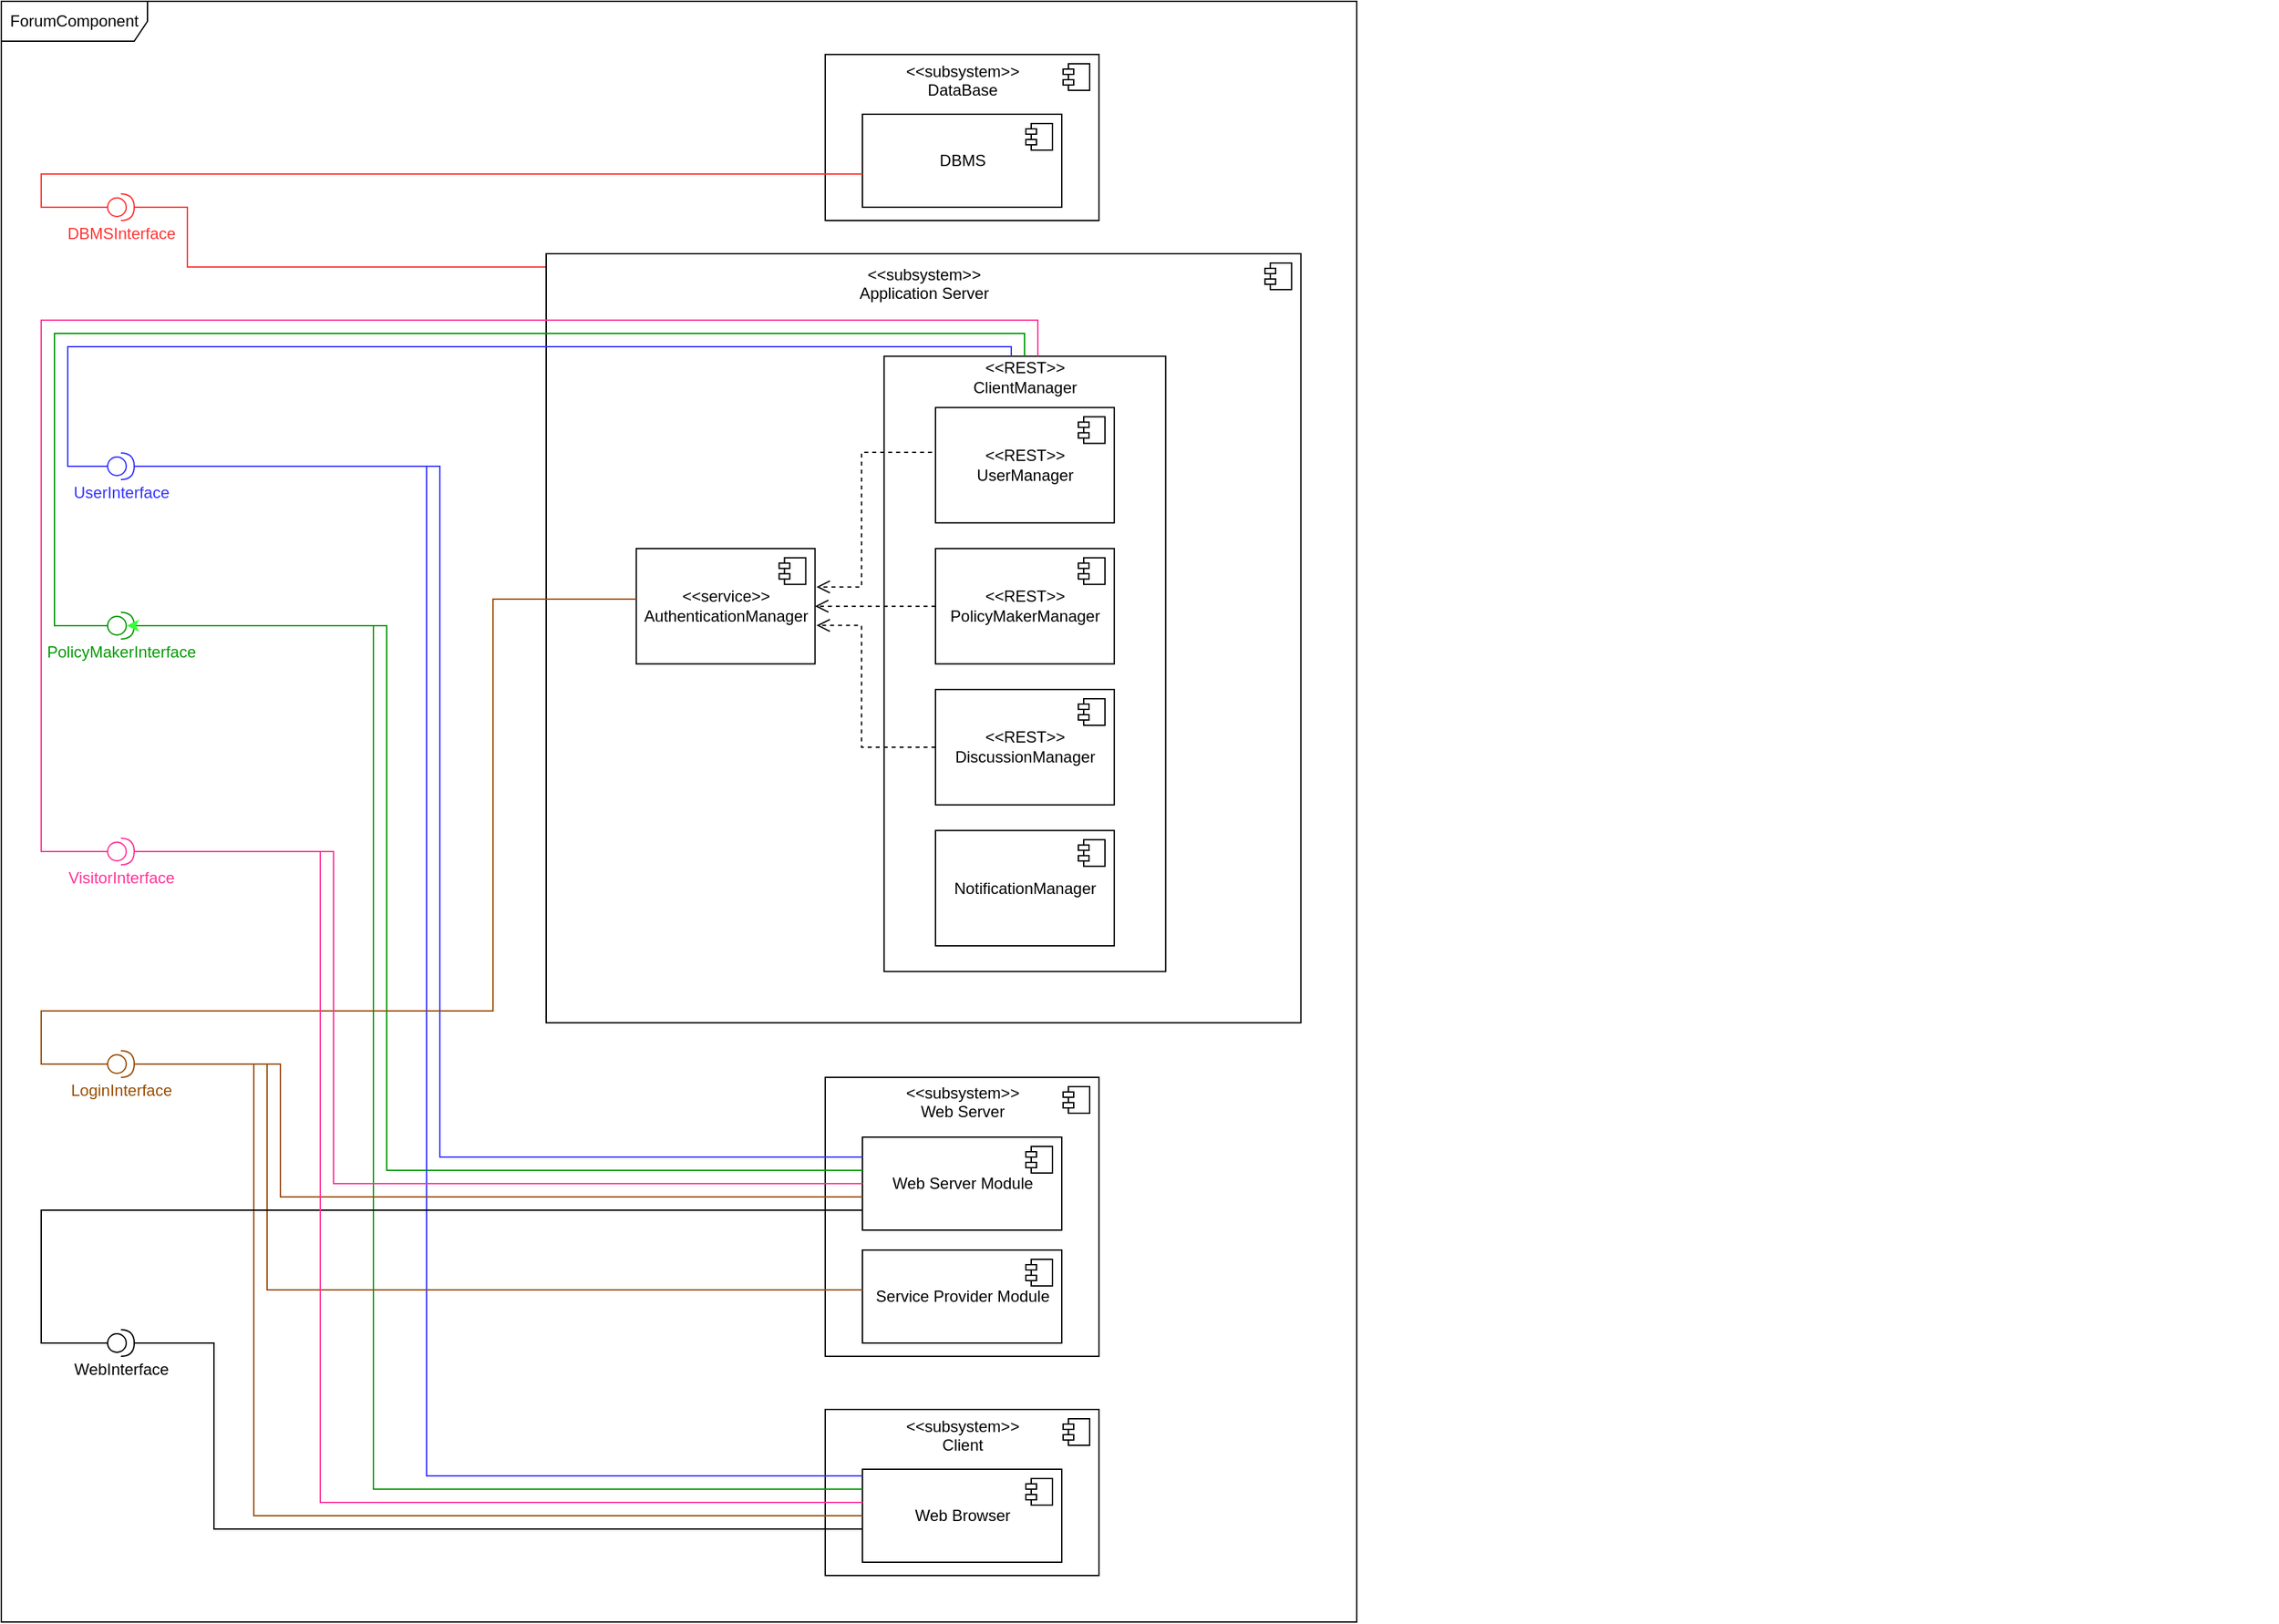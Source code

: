 <mxfile version="16.1.2" type="device" pages="2"><diagram id="n7J1HqllyMNtbrH2WwEy" name="ForumComponent"><mxGraphModel dx="1525" dy="865" grid="1" gridSize="10" guides="1" tooltips="1" connect="1" arrows="1" fold="1" page="1" pageScale="1" pageWidth="827" pageHeight="1169" math="0" shadow="0"><root><mxCell id="0"/><mxCell id="1" parent="0"/><mxCell id="y-_z0I4hw3SL3GFZ46ai-1" value="ForumComponent" style="shape=umlFrame;whiteSpace=wrap;html=1;width=110;height=30;" parent="1" vertex="1"><mxGeometry x="30" y="40" width="1020" height="1220" as="geometry"/></mxCell><mxCell id="TVRwEMfqCe3QFdq65Hbt-4" value="&lt;font color=&quot;#ff3333&quot;&gt;DBMSInterface&lt;/font&gt;" style="shape=providedRequiredInterface;html=1;verticalLabelPosition=bottom;sketch=0;strokeColor=#FF3333;" parent="1" vertex="1"><mxGeometry x="110" y="185" width="20" height="20" as="geometry"/></mxCell><mxCell id="TVRwEMfqCe3QFdq65Hbt-9" value="" style="group" parent="1" vertex="1" connectable="0"><mxGeometry x="650" y="80" width="206" height="125" as="geometry"/></mxCell><mxCell id="TVRwEMfqCe3QFdq65Hbt-5" value="&amp;lt;&amp;lt;subsystem&amp;gt;&amp;gt;&lt;br&gt;DataBase&lt;br&gt;&lt;br&gt;&lt;br&gt;&lt;br&gt;&lt;br&gt;&lt;br&gt;&lt;br&gt;" style="html=1;dropTarget=0;" parent="TVRwEMfqCe3QFdq65Hbt-9" vertex="1"><mxGeometry width="206" height="125" as="geometry"/></mxCell><mxCell id="TVRwEMfqCe3QFdq65Hbt-6" value="" style="shape=module;jettyWidth=8;jettyHeight=4;" parent="TVRwEMfqCe3QFdq65Hbt-5" vertex="1"><mxGeometry x="1" width="20" height="20" relative="1" as="geometry"><mxPoint x="-27" y="7" as="offset"/></mxGeometry></mxCell><mxCell id="TVRwEMfqCe3QFdq65Hbt-7" value="DBMS" style="html=1;dropTarget=0;" parent="TVRwEMfqCe3QFdq65Hbt-9" vertex="1"><mxGeometry x="28" y="45" width="150" height="70" as="geometry"/></mxCell><mxCell id="TVRwEMfqCe3QFdq65Hbt-8" value="" style="shape=module;jettyWidth=8;jettyHeight=4;" parent="TVRwEMfqCe3QFdq65Hbt-7" vertex="1"><mxGeometry x="1" width="20" height="20" relative="1" as="geometry"><mxPoint x="-27" y="7" as="offset"/></mxGeometry></mxCell><mxCell id="TVRwEMfqCe3QFdq65Hbt-10" value="&lt;font color=&quot;#3333ff&quot;&gt;UserInterface&lt;/font&gt;" style="shape=providedRequiredInterface;html=1;verticalLabelPosition=bottom;sketch=0;strokeColor=#3333FF;" parent="1" vertex="1"><mxGeometry x="110" y="380" width="20" height="20" as="geometry"/></mxCell><mxCell id="TVRwEMfqCe3QFdq65Hbt-11" value="&lt;font color=&quot;#009900&quot;&gt;PolicyMakerInterface&lt;/font&gt;" style="shape=providedRequiredInterface;html=1;verticalLabelPosition=bottom;sketch=0;strokeColor=#009900;" parent="1" vertex="1"><mxGeometry x="110" y="500" width="20" height="20" as="geometry"/></mxCell><mxCell id="TVRwEMfqCe3QFdq65Hbt-27" value="" style="group" parent="1" vertex="1" connectable="0"><mxGeometry x="650" y="1100" width="206" height="125" as="geometry"/></mxCell><mxCell id="TVRwEMfqCe3QFdq65Hbt-28" value="&amp;lt;&amp;lt;subsystem&amp;gt;&amp;gt;&lt;br&gt;Client&lt;br&gt;&lt;br&gt;&lt;br&gt;&lt;br&gt;&lt;br&gt;&lt;br&gt;&lt;br&gt;" style="html=1;dropTarget=0;" parent="TVRwEMfqCe3QFdq65Hbt-27" vertex="1"><mxGeometry width="206" height="125" as="geometry"/></mxCell><mxCell id="TVRwEMfqCe3QFdq65Hbt-29" value="" style="shape=module;jettyWidth=8;jettyHeight=4;" parent="TVRwEMfqCe3QFdq65Hbt-28" vertex="1"><mxGeometry x="1" width="20" height="20" relative="1" as="geometry"><mxPoint x="-27" y="7" as="offset"/></mxGeometry></mxCell><mxCell id="TVRwEMfqCe3QFdq65Hbt-30" value="Web Browser" style="html=1;dropTarget=0;" parent="TVRwEMfqCe3QFdq65Hbt-27" vertex="1"><mxGeometry x="28" y="45" width="150" height="70" as="geometry"/></mxCell><mxCell id="TVRwEMfqCe3QFdq65Hbt-31" value="" style="shape=module;jettyWidth=8;jettyHeight=4;" parent="TVRwEMfqCe3QFdq65Hbt-30" vertex="1"><mxGeometry x="1" width="20" height="20" relative="1" as="geometry"><mxPoint x="-27" y="7" as="offset"/></mxGeometry></mxCell><mxCell id="oSriMlxL2NVGAPyqtlw1-2" value="" style="group" parent="1" vertex="1" connectable="0"><mxGeometry x="650" y="850" width="206" height="210" as="geometry"/></mxCell><mxCell id="TVRwEMfqCe3QFdq65Hbt-21" value="&amp;lt;&amp;lt;subsystem&amp;gt;&amp;gt;&lt;br&gt;Web Server&lt;br&gt;&lt;br&gt;&lt;br&gt;&lt;br&gt;&lt;br&gt;&lt;br&gt;&lt;br&gt;&lt;br&gt;&lt;br&gt;&lt;br&gt;&lt;br&gt;&lt;br&gt;&lt;br&gt;" style="html=1;dropTarget=0;" parent="oSriMlxL2NVGAPyqtlw1-2" vertex="1"><mxGeometry width="206" height="210" as="geometry"/></mxCell><mxCell id="TVRwEMfqCe3QFdq65Hbt-22" value="" style="shape=module;jettyWidth=8;jettyHeight=4;" parent="TVRwEMfqCe3QFdq65Hbt-21" vertex="1"><mxGeometry x="1" width="20" height="20" relative="1" as="geometry"><mxPoint x="-27" y="7" as="offset"/></mxGeometry></mxCell><mxCell id="TVRwEMfqCe3QFdq65Hbt-23" value="Web Server Module" style="html=1;dropTarget=0;" parent="oSriMlxL2NVGAPyqtlw1-2" vertex="1"><mxGeometry x="28" y="45" width="150" height="70" as="geometry"/></mxCell><mxCell id="TVRwEMfqCe3QFdq65Hbt-24" value="" style="shape=module;jettyWidth=8;jettyHeight=4;" parent="TVRwEMfqCe3QFdq65Hbt-23" vertex="1"><mxGeometry x="1" width="20" height="20" relative="1" as="geometry"><mxPoint x="-27" y="7" as="offset"/></mxGeometry></mxCell><mxCell id="XHfIL3QEmj7B6I7YOVeC-13" value="Service Provider Module" style="html=1;dropTarget=0;" parent="oSriMlxL2NVGAPyqtlw1-2" vertex="1"><mxGeometry x="28" y="130" width="150" height="70" as="geometry"/></mxCell><mxCell id="XHfIL3QEmj7B6I7YOVeC-14" value="" style="shape=module;jettyWidth=8;jettyHeight=4;" parent="XHfIL3QEmj7B6I7YOVeC-13" vertex="1"><mxGeometry x="1" width="20" height="20" relative="1" as="geometry"><mxPoint x="-27" y="7" as="offset"/></mxGeometry></mxCell><mxCell id="oSriMlxL2NVGAPyqtlw1-15" value="" style="endArrow=none;html=1;edgeStyle=orthogonalEdgeStyle;rounded=0;exitX=0;exitY=0.5;exitDx=0;exitDy=0;exitPerimeter=0;strokeColor=#FF3333;" parent="1" source="TVRwEMfqCe3QFdq65Hbt-4" target="TVRwEMfqCe3QFdq65Hbt-7" edge="1"><mxGeometry relative="1" as="geometry"><mxPoint x="120" y="160" as="sourcePoint"/><mxPoint x="320" y="159.5" as="targetPoint"/><Array as="points"><mxPoint x="60" y="195"/><mxPoint x="60" y="170"/></Array></mxGeometry></mxCell><mxCell id="oSriMlxL2NVGAPyqtlw1-19" value="" style="endArrow=none;html=1;edgeStyle=orthogonalEdgeStyle;rounded=0;exitX=1;exitY=0.5;exitDx=0;exitDy=0;exitPerimeter=0;strokeColor=#FF3333;" parent="1" source="TVRwEMfqCe3QFdq65Hbt-4" target="TVRwEMfqCe3QFdq65Hbt-16" edge="1"><mxGeometry relative="1" as="geometry"><mxPoint x="120" y="200" as="sourcePoint"/><mxPoint x="798" y="180" as="targetPoint"/><Array as="points"><mxPoint x="170" y="195"/><mxPoint x="170" y="240"/></Array></mxGeometry></mxCell><mxCell id="oSriMlxL2NVGAPyqtlw1-12" value="" style="group" parent="1" vertex="1" connectable="0"><mxGeometry x="480" y="230" width="1262.69" height="590" as="geometry"/></mxCell><mxCell id="XHfIL3QEmj7B6I7YOVeC-20" value="" style="group" parent="oSriMlxL2NVGAPyqtlw1-12" vertex="1" connectable="0"><mxGeometry x="-40" width="1112.69" height="590" as="geometry"/></mxCell><mxCell id="TVRwEMfqCe3QFdq65Hbt-16" value="&amp;lt;&amp;lt;subsystem&amp;gt;&amp;gt;&lt;br&gt;Application Server&lt;br&gt;&lt;br&gt;&lt;br&gt;&lt;br&gt;&lt;br&gt;&lt;br&gt;&lt;br&gt;&lt;br&gt;&lt;br&gt;&lt;br&gt;&lt;br&gt;&lt;br&gt;&lt;br&gt;&lt;br&gt;&lt;br&gt;&lt;br&gt;&lt;br&gt;&lt;br&gt;&lt;br&gt;&lt;br&gt;&lt;br&gt;&lt;br&gt;&lt;br&gt;&lt;br&gt;&lt;br&gt;&lt;br&gt;&lt;br&gt;&lt;br&gt;&lt;br&gt;&lt;br&gt;&lt;br&gt;&lt;br&gt;&lt;br&gt;&lt;br&gt;&lt;br&gt;&lt;br&gt;&lt;br&gt;&lt;br&gt;" style="html=1;dropTarget=0;" parent="XHfIL3QEmj7B6I7YOVeC-20" vertex="1"><mxGeometry width="567.922" height="578.904" as="geometry"/></mxCell><mxCell id="TVRwEMfqCe3QFdq65Hbt-17" value="" style="shape=module;jettyWidth=8;jettyHeight=4;" parent="TVRwEMfqCe3QFdq65Hbt-16" vertex="1"><mxGeometry x="1" width="20" height="20" relative="1" as="geometry"><mxPoint x="-27" y="7" as="offset"/></mxGeometry></mxCell><mxCell id="XHfIL3QEmj7B6I7YOVeC-1" value="&amp;lt;&amp;lt;REST&amp;gt;&amp;gt;&lt;br&gt;ClientManager&lt;br&gt;&lt;br&gt;&lt;br&gt;&lt;br&gt;&lt;br&gt;&lt;br&gt;&lt;br&gt;&lt;br&gt;&lt;br&gt;&lt;br&gt;&lt;br&gt;&lt;br&gt;&lt;br&gt;&lt;br&gt;&lt;br&gt;&lt;br&gt;&lt;br&gt;&lt;br&gt;&lt;br&gt;&lt;br&gt;&lt;br&gt;&lt;br&gt;&lt;br&gt;&lt;br&gt;&lt;br&gt;&lt;br&gt;&lt;br&gt;&lt;br&gt;&lt;br&gt;&lt;br&gt;&lt;br&gt;" style="html=1;dropTarget=0;container=0;" parent="XHfIL3QEmj7B6I7YOVeC-20" vertex="1"><mxGeometry x="254.293" y="77.187" width="211.911" height="463.123" as="geometry"/></mxCell><mxCell id="oSriMlxL2NVGAPyqtlw1-8" value="" style="html=1;verticalAlign=bottom;endArrow=open;dashed=1;endSize=8;rounded=0;exitX=0;exitY=0.5;exitDx=0;exitDy=0;" parent="XHfIL3QEmj7B6I7YOVeC-20" source="XHfIL3QEmj7B6I7YOVeC-5" target="oSriMlxL2NVGAPyqtlw1-82" edge="1"><mxGeometry relative="1" as="geometry"><mxPoint x="372.963" y="260.507" as="sourcePoint"/><mxPoint x="202.316" y="265.331" as="targetPoint"/></mxGeometry></mxCell><mxCell id="oSriMlxL2NVGAPyqtlw1-9" value="" style="html=1;verticalAlign=bottom;endArrow=open;dashed=1;endSize=8;rounded=0;" parent="XHfIL3QEmj7B6I7YOVeC-20" source="oSriMlxL2NVGAPyqtlw1-80" edge="1"><mxGeometry relative="1" as="geometry"><mxPoint x="339.906" y="371.464" as="sourcePoint"/><mxPoint x="203.435" y="279.804" as="targetPoint"/><Array as="points"><mxPoint x="237.34" y="371.464"/><mxPoint x="237.34" y="279.804"/><mxPoint x="220.387" y="279.804"/></Array></mxGeometry></mxCell><mxCell id="oSriMlxL2NVGAPyqtlw1-10" value="" style="html=1;verticalAlign=bottom;endArrow=open;dashed=1;endSize=8;rounded=0;" parent="XHfIL3QEmj7B6I7YOVeC-20" edge="1"><mxGeometry relative="1" as="geometry"><mxPoint x="374.38" y="149.55" as="sourcePoint"/><mxPoint x="203.435" y="250.859" as="targetPoint"/><Array as="points"><mxPoint x="237.34" y="149.55"/><mxPoint x="237.34" y="250.859"/></Array></mxGeometry></mxCell><mxCell id="XHfIL3QEmj7B6I7YOVeC-7" value="&amp;lt;&amp;lt;REST&amp;gt;&amp;gt;&lt;br&gt;UserManager" style="html=1;dropTarget=0;" parent="XHfIL3QEmj7B6I7YOVeC-20" vertex="1"><mxGeometry x="292.998" y="115.781" width="134.508" height="86.836" as="geometry"/></mxCell><mxCell id="XHfIL3QEmj7B6I7YOVeC-8" value="" style="shape=module;jettyWidth=8;jettyHeight=4;" parent="XHfIL3QEmj7B6I7YOVeC-7" vertex="1"><mxGeometry x="1" width="20" height="20" relative="1" as="geometry"><mxPoint x="-27" y="7" as="offset"/></mxGeometry></mxCell><mxCell id="XHfIL3QEmj7B6I7YOVeC-5" value="&amp;lt;&amp;lt;REST&amp;gt;&amp;gt;&lt;br&gt;PolicyMakerManager" style="html=1;dropTarget=0;" parent="XHfIL3QEmj7B6I7YOVeC-20" vertex="1"><mxGeometry x="292.998" y="221.913" width="134.508" height="86.836" as="geometry"/></mxCell><mxCell id="XHfIL3QEmj7B6I7YOVeC-6" value="" style="shape=module;jettyWidth=8;jettyHeight=4;" parent="XHfIL3QEmj7B6I7YOVeC-5" vertex="1"><mxGeometry x="1" width="20" height="20" relative="1" as="geometry"><mxPoint x="-27" y="7" as="offset"/></mxGeometry></mxCell><mxCell id="XHfIL3QEmj7B6I7YOVeC-11" value="NotificationManager" style="html=1;dropTarget=0;" parent="XHfIL3QEmj7B6I7YOVeC-20" vertex="1"><mxGeometry x="292.996" y="434.178" width="134.508" height="86.836" as="geometry"/></mxCell><mxCell id="XHfIL3QEmj7B6I7YOVeC-12" value="" style="shape=module;jettyWidth=8;jettyHeight=4;" parent="XHfIL3QEmj7B6I7YOVeC-11" vertex="1"><mxGeometry x="1" width="20" height="20" relative="1" as="geometry"><mxPoint x="-27" y="7" as="offset"/></mxGeometry></mxCell><mxCell id="oSriMlxL2NVGAPyqtlw1-80" value="&amp;lt;&amp;lt;REST&amp;gt;&amp;gt;&lt;br&gt;DiscussionManager" style="html=1;dropTarget=0;" parent="XHfIL3QEmj7B6I7YOVeC-20" vertex="1"><mxGeometry x="292.998" y="328.046" width="134.508" height="86.836" as="geometry"/></mxCell><mxCell id="oSriMlxL2NVGAPyqtlw1-81" value="" style="shape=module;jettyWidth=8;jettyHeight=4;" parent="oSriMlxL2NVGAPyqtlw1-80" vertex="1"><mxGeometry x="1" width="20" height="20" relative="1" as="geometry"><mxPoint x="-27" y="7" as="offset"/></mxGeometry></mxCell><mxCell id="oSriMlxL2NVGAPyqtlw1-82" value="&amp;lt;&amp;lt;service&amp;gt;&amp;gt;&lt;br&gt;AuthenticationManager" style="html=1;dropTarget=0;" parent="XHfIL3QEmj7B6I7YOVeC-20" vertex="1"><mxGeometry x="67.811" y="221.913" width="134.508" height="86.836" as="geometry"/></mxCell><mxCell id="oSriMlxL2NVGAPyqtlw1-83" value="" style="shape=module;jettyWidth=8;jettyHeight=4;" parent="oSriMlxL2NVGAPyqtlw1-82" vertex="1"><mxGeometry x="1" width="20" height="20" relative="1" as="geometry"><mxPoint x="-27" y="7" as="offset"/></mxGeometry></mxCell><mxCell id="oSriMlxL2NVGAPyqtlw1-87" value="" style="endArrow=none;html=1;edgeStyle=orthogonalEdgeStyle;rounded=0;exitX=0;exitY=0.5;exitDx=0;exitDy=0;exitPerimeter=0;strokeColor=#3333FF;" parent="1" source="TVRwEMfqCe3QFdq65Hbt-10" target="XHfIL3QEmj7B6I7YOVeC-1" edge="1"><mxGeometry relative="1" as="geometry"><mxPoint x="140" y="200" as="sourcePoint"/><mxPoint x="770" y="260" as="targetPoint"/><Array as="points"><mxPoint x="80" y="390"/><mxPoint x="80" y="300"/><mxPoint x="790" y="300"/></Array></mxGeometry></mxCell><mxCell id="oSriMlxL2NVGAPyqtlw1-88" value="" style="endArrow=none;html=1;edgeStyle=orthogonalEdgeStyle;rounded=0;exitX=0;exitY=0.5;exitDx=0;exitDy=0;exitPerimeter=0;strokeColor=#009900;" parent="1" source="TVRwEMfqCe3QFdq65Hbt-11" target="XHfIL3QEmj7B6I7YOVeC-1" edge="1"><mxGeometry relative="1" as="geometry"><mxPoint x="150" y="210" as="sourcePoint"/><mxPoint x="780" y="270" as="targetPoint"/><Array as="points"><mxPoint x="70" y="510"/><mxPoint x="70" y="290"/><mxPoint x="800" y="290"/></Array></mxGeometry></mxCell><mxCell id="oSriMlxL2NVGAPyqtlw1-89" value="" style="endArrow=none;html=1;edgeStyle=orthogonalEdgeStyle;rounded=0;exitX=1;exitY=0.5;exitDx=0;exitDy=0;exitPerimeter=0;strokeColor=#009900;" parent="1" source="TVRwEMfqCe3QFdq65Hbt-11" target="TVRwEMfqCe3QFdq65Hbt-30" edge="1"><mxGeometry relative="1" as="geometry"><mxPoint x="120" y="410" as="sourcePoint"/><mxPoint x="1230.074" y="300" as="targetPoint"/><Array as="points"><mxPoint x="310" y="510"/><mxPoint x="310" y="1160"/></Array></mxGeometry></mxCell><mxCell id="oSriMlxL2NVGAPyqtlw1-90" value="" style="endArrow=none;html=1;edgeStyle=orthogonalEdgeStyle;rounded=0;exitX=1;exitY=0.5;exitDx=0;exitDy=0;exitPerimeter=0;strokeColor=#009900;" parent="1" source="TVRwEMfqCe3QFdq65Hbt-11" edge="1" target="TVRwEMfqCe3QFdq65Hbt-23"><mxGeometry relative="1" as="geometry"><mxPoint x="130" y="420" as="sourcePoint"/><mxPoint x="788" y="910" as="targetPoint"/><Array as="points"><mxPoint x="320" y="510"/><mxPoint x="320" y="920"/></Array></mxGeometry></mxCell><mxCell id="oSriMlxL2NVGAPyqtlw1-92" value="&lt;font color=&quot;#994c00&quot;&gt;LoginInterface&lt;/font&gt;" style="shape=providedRequiredInterface;html=1;verticalLabelPosition=bottom;sketch=0;strokeColor=#994C00;" parent="1" vertex="1"><mxGeometry x="110" y="830" width="20" height="20" as="geometry"/></mxCell><mxCell id="oSriMlxL2NVGAPyqtlw1-93" value="WebInterface" style="shape=providedRequiredInterface;html=1;verticalLabelPosition=bottom;sketch=0;" parent="1" vertex="1"><mxGeometry x="110" y="1040" width="20" height="20" as="geometry"/></mxCell><mxCell id="oSriMlxL2NVGAPyqtlw1-94" value="" style="endArrow=none;html=1;edgeStyle=orthogonalEdgeStyle;rounded=0;strokeColor=#3333FF;" parent="1" edge="1" target="TVRwEMfqCe3QFdq65Hbt-23"><mxGeometry relative="1" as="geometry"><mxPoint x="130" y="390" as="sourcePoint"/><mxPoint x="788" y="920" as="targetPoint"/><Array as="points"><mxPoint x="360" y="390"/><mxPoint x="360" y="910"/></Array></mxGeometry></mxCell><mxCell id="oSriMlxL2NVGAPyqtlw1-95" value="" style="endArrow=none;html=1;edgeStyle=orthogonalEdgeStyle;rounded=0;exitX=1;exitY=0.5;exitDx=0;exitDy=0;exitPerimeter=0;strokeColor=#3333FF;" parent="1" source="TVRwEMfqCe3QFdq65Hbt-10" edge="1" target="TVRwEMfqCe3QFdq65Hbt-30"><mxGeometry relative="1" as="geometry"><mxPoint x="150" y="530" as="sourcePoint"/><mxPoint x="788" y="1180" as="targetPoint"/><Array as="points"><mxPoint x="350" y="390"/><mxPoint x="350" y="1150"/></Array></mxGeometry></mxCell><mxCell id="oSriMlxL2NVGAPyqtlw1-96" value="" style="endArrow=none;html=1;edgeStyle=orthogonalEdgeStyle;rounded=0;exitX=0;exitY=0.5;exitDx=0;exitDy=0;exitPerimeter=0;strokeColor=#994C00;" parent="1" source="oSriMlxL2NVGAPyqtlw1-92" target="oSriMlxL2NVGAPyqtlw1-82" edge="1"><mxGeometry relative="1" as="geometry"><mxPoint x="140" y="400" as="sourcePoint"/><mxPoint x="798.0" y="1200" as="targetPoint"/><Array as="points"><mxPoint x="60" y="840"/><mxPoint x="60" y="800"/><mxPoint x="400" y="800"/><mxPoint x="400" y="490"/></Array></mxGeometry></mxCell><mxCell id="oSriMlxL2NVGAPyqtlw1-97" value="" style="endArrow=none;html=1;edgeStyle=orthogonalEdgeStyle;rounded=0;exitX=1;exitY=0.5;exitDx=0;exitDy=0;exitPerimeter=0;strokeColor=#994C00;" parent="1" source="oSriMlxL2NVGAPyqtlw1-92" target="XHfIL3QEmj7B6I7YOVeC-13" edge="1"><mxGeometry relative="1" as="geometry"><mxPoint x="120" y="850" as="sourcePoint"/><mxPoint x="849.999" y="515" as="targetPoint"/><Array as="points"><mxPoint x="230" y="840"/><mxPoint x="230" y="1010"/></Array></mxGeometry></mxCell><mxCell id="oSriMlxL2NVGAPyqtlw1-98" value="" style="endArrow=none;html=1;edgeStyle=orthogonalEdgeStyle;rounded=0;exitX=1;exitY=0.5;exitDx=0;exitDy=0;exitPerimeter=0;strokeColor=#994C00;" parent="1" source="oSriMlxL2NVGAPyqtlw1-92" target="TVRwEMfqCe3QFdq65Hbt-30" edge="1"><mxGeometry relative="1" as="geometry"><mxPoint x="140" y="850" as="sourcePoint"/><mxPoint x="790" y="1190" as="targetPoint"/><Array as="points"><mxPoint x="220" y="840"/><mxPoint x="220" y="1180"/></Array></mxGeometry></mxCell><mxCell id="oSriMlxL2NVGAPyqtlw1-99" value="" style="endArrow=none;html=1;edgeStyle=orthogonalEdgeStyle;rounded=0;exitX=1;exitY=0.5;exitDx=0;exitDy=0;exitPerimeter=0;strokeColor=#994C00;" parent="1" source="oSriMlxL2NVGAPyqtlw1-92" edge="1" target="TVRwEMfqCe3QFdq65Hbt-23"><mxGeometry relative="1" as="geometry"><mxPoint x="150" y="860" as="sourcePoint"/><mxPoint x="788" y="930" as="targetPoint"/><Array as="points"><mxPoint x="240" y="840"/><mxPoint x="240" y="940"/></Array></mxGeometry></mxCell><mxCell id="oSriMlxL2NVGAPyqtlw1-100" value="" style="endArrow=none;html=1;edgeStyle=orthogonalEdgeStyle;rounded=0;exitX=0;exitY=0.5;exitDx=0;exitDy=0;exitPerimeter=0;" parent="1" source="oSriMlxL2NVGAPyqtlw1-93" target="TVRwEMfqCe3QFdq65Hbt-23" edge="1"><mxGeometry relative="1" as="geometry"><mxPoint x="160" y="870" as="sourcePoint"/><mxPoint x="818.0" y="1055" as="targetPoint"/><Array as="points"><mxPoint x="60" y="1050"/><mxPoint x="60" y="950"/></Array></mxGeometry></mxCell><mxCell id="oSriMlxL2NVGAPyqtlw1-101" value="" style="endArrow=none;html=1;edgeStyle=orthogonalEdgeStyle;rounded=0;exitX=1;exitY=0.5;exitDx=0;exitDy=0;exitPerimeter=0;" parent="1" source="oSriMlxL2NVGAPyqtlw1-93" edge="1" target="TVRwEMfqCe3QFdq65Hbt-30"><mxGeometry relative="1" as="geometry"><mxPoint x="170" y="880" as="sourcePoint"/><mxPoint x="788" y="1170" as="targetPoint"/><Array as="points"><mxPoint x="190" y="1050"/><mxPoint x="190" y="1190"/></Array></mxGeometry></mxCell><mxCell id="-teFv9RVSXLoT_O4Qn-v-1" style="edgeStyle=orthogonalEdgeStyle;rounded=0;orthogonalLoop=1;jettySize=auto;html=1;exitX=1;exitY=0.5;exitDx=0;exitDy=0;exitPerimeter=0;entryX=0.726;entryY=0.495;entryDx=0;entryDy=0;entryPerimeter=0;fontColor=#009900;strokeColor=#33FF33;" parent="1" source="TVRwEMfqCe3QFdq65Hbt-11" target="TVRwEMfqCe3QFdq65Hbt-11" edge="1"><mxGeometry relative="1" as="geometry"/></mxCell><mxCell id="yArb9xot6nc2p3sNUClB-2" style="edgeStyle=orthogonalEdgeStyle;rounded=0;orthogonalLoop=1;jettySize=auto;html=1;exitX=0;exitY=0.5;exitDx=0;exitDy=0;exitPerimeter=0;fontColor=#994C00;strokeColor=#FF3399;endArrow=none;endFill=0;" edge="1" parent="1" source="yArb9xot6nc2p3sNUClB-1" target="XHfIL3QEmj7B6I7YOVeC-1"><mxGeometry relative="1" as="geometry"><Array as="points"><mxPoint x="60" y="680"/><mxPoint x="60" y="280"/><mxPoint x="810" y="280"/></Array></mxGeometry></mxCell><mxCell id="yArb9xot6nc2p3sNUClB-4" style="edgeStyle=orthogonalEdgeStyle;rounded=0;orthogonalLoop=1;jettySize=auto;html=1;exitX=1;exitY=0.5;exitDx=0;exitDy=0;exitPerimeter=0;fontColor=#994C00;endArrow=none;endFill=0;strokeColor=#FF3399;" edge="1" parent="1" source="yArb9xot6nc2p3sNUClB-1" target="TVRwEMfqCe3QFdq65Hbt-30"><mxGeometry relative="1" as="geometry"><Array as="points"><mxPoint x="270" y="680"/><mxPoint x="270" y="1170"/></Array></mxGeometry></mxCell><mxCell id="yArb9xot6nc2p3sNUClB-5" style="edgeStyle=orthogonalEdgeStyle;rounded=0;orthogonalLoop=1;jettySize=auto;html=1;exitX=1;exitY=0.5;exitDx=0;exitDy=0;exitPerimeter=0;fontColor=#994C00;endArrow=none;endFill=0;strokeColor=#FF3399;" edge="1" parent="1" source="yArb9xot6nc2p3sNUClB-1" target="TVRwEMfqCe3QFdq65Hbt-23"><mxGeometry relative="1" as="geometry"><Array as="points"><mxPoint x="280" y="680"/><mxPoint x="280" y="930"/></Array></mxGeometry></mxCell><mxCell id="yArb9xot6nc2p3sNUClB-1" value="&lt;font color=&quot;#ff3399&quot;&gt;VisitorInterface&lt;/font&gt;" style="shape=providedRequiredInterface;html=1;verticalLabelPosition=bottom;sketch=0;strokeColor=#FF3399;" vertex="1" parent="1"><mxGeometry x="110" y="670" width="20" height="20" as="geometry"/></mxCell></root></mxGraphModel></diagram><diagram id="5bnEqsixBHA473nJDIq4" name="DataComponent"><mxGraphModel dx="1525" dy="865" grid="1" gridSize="10" guides="1" tooltips="1" connect="1" arrows="1" fold="1" page="1" pageScale="1" pageWidth="827" pageHeight="1169" math="0" shadow="0"><root><mxCell id="hoEK-J2n7lTSePWQgFgl-0"/><mxCell id="hoEK-J2n7lTSePWQgFgl-1" parent="hoEK-J2n7lTSePWQgFgl-0"/><mxCell id="r_wJelj2_mtiWH0fpC8L-1" value="DataComponent" style="shape=umlFrame;whiteSpace=wrap;html=1;width=110;height=30;" parent="hoEK-J2n7lTSePWQgFgl-1" vertex="1"><mxGeometry x="10" y="40" width="950" height="1050" as="geometry"/></mxCell><mxCell id="r_wJelj2_mtiWH0fpC8L-18" value="" style="group" parent="hoEK-J2n7lTSePWQgFgl-1" vertex="1" connectable="0"><mxGeometry x="560" y="920" width="206" height="125" as="geometry"/></mxCell><mxCell id="r_wJelj2_mtiWH0fpC8L-19" value="&amp;lt;&amp;lt;subsystem&amp;gt;&amp;gt;&lt;br&gt;Client&lt;br&gt;&lt;br&gt;&lt;br&gt;&lt;br&gt;&lt;br&gt;&lt;br&gt;&lt;br&gt;" style="html=1;dropTarget=0;" parent="r_wJelj2_mtiWH0fpC8L-18" vertex="1"><mxGeometry width="206" height="125" as="geometry"/></mxCell><mxCell id="r_wJelj2_mtiWH0fpC8L-20" value="" style="shape=module;jettyWidth=8;jettyHeight=4;" parent="r_wJelj2_mtiWH0fpC8L-19" vertex="1"><mxGeometry x="1" width="20" height="20" relative="1" as="geometry"><mxPoint x="-27" y="7" as="offset"/></mxGeometry></mxCell><mxCell id="r_wJelj2_mtiWH0fpC8L-21" value="Web Browser" style="html=1;dropTarget=0;" parent="r_wJelj2_mtiWH0fpC8L-18" vertex="1"><mxGeometry x="28" y="45" width="150" height="70" as="geometry"/></mxCell><mxCell id="r_wJelj2_mtiWH0fpC8L-22" value="" style="shape=module;jettyWidth=8;jettyHeight=4;" parent="r_wJelj2_mtiWH0fpC8L-21" vertex="1"><mxGeometry x="1" width="20" height="20" relative="1" as="geometry"><mxPoint x="-27" y="7" as="offset"/></mxGeometry></mxCell><mxCell id="r_wJelj2_mtiWH0fpC8L-11" value="&amp;lt;&amp;lt;subsystem&amp;gt;&amp;gt;&lt;br&gt;Application Server&lt;br&gt;&lt;br&gt;&lt;br&gt;&lt;br&gt;&lt;br&gt;&lt;br&gt;&lt;br&gt;&lt;br&gt;&lt;br&gt;&lt;br&gt;&lt;br&gt;&lt;br&gt;&lt;br&gt;&lt;br&gt;&lt;br&gt;&lt;br&gt;&lt;br&gt;&lt;br&gt;&lt;br&gt;&lt;br&gt;&lt;br&gt;&lt;br&gt;&lt;br&gt;&lt;br&gt;&lt;br&gt;" style="html=1;dropTarget=0;" parent="hoEK-J2n7lTSePWQgFgl-1" vertex="1"><mxGeometry x="414" y="220" width="500" height="390" as="geometry"/></mxCell><mxCell id="r_wJelj2_mtiWH0fpC8L-12" value="" style="shape=module;jettyWidth=8;jettyHeight=4;" parent="r_wJelj2_mtiWH0fpC8L-11" vertex="1"><mxGeometry x="1" width="20" height="20" relative="1" as="geometry"><mxPoint x="-27" y="7" as="offset"/></mxGeometry></mxCell><mxCell id="2fmRF9SvAnSTutmi7Tzm-1" value="&amp;lt;&amp;lt;REST&amp;gt;&amp;gt;&lt;br&gt;ClientManager&lt;br&gt;&lt;br&gt;&lt;br&gt;&lt;br&gt;&lt;br&gt;&lt;br&gt;&lt;br&gt;&lt;br&gt;&lt;br&gt;&lt;br&gt;&lt;br&gt;&lt;br&gt;&lt;br&gt;&lt;br&gt;&lt;br&gt;&lt;br&gt;&lt;br&gt;&lt;br&gt;&lt;br&gt;&lt;br&gt;&lt;br&gt;" style="html=1;dropTarget=0;" parent="hoEK-J2n7lTSePWQgFgl-1" vertex="1"><mxGeometry x="704" y="260" width="200" height="320" as="geometry"/></mxCell><mxCell id="2fmRF9SvAnSTutmi7Tzm-2" value="" style="shape=module;jettyWidth=8;jettyHeight=4;" parent="2fmRF9SvAnSTutmi7Tzm-1" vertex="1"><mxGeometry x="1" width="20" height="20" relative="1" as="geometry"><mxPoint x="-27" y="7" as="offset"/></mxGeometry></mxCell><mxCell id="7PRA0NnjW8LskuAm9m6I-2" value="" style="group" parent="hoEK-J2n7lTSePWQgFgl-1" vertex="1" connectable="0"><mxGeometry x="560" y="690" width="206" height="200" as="geometry"/></mxCell><mxCell id="r_wJelj2_mtiWH0fpC8L-14" value="&amp;lt;&amp;lt;subsystem&amp;gt;&amp;gt;&lt;br&gt;Web Server&lt;br&gt;&lt;br&gt;&lt;br&gt;&lt;br&gt;&lt;br&gt;&lt;br&gt;&lt;br&gt;&lt;br&gt;&lt;br&gt;&lt;br&gt;&lt;br&gt;&lt;br&gt;" style="html=1;dropTarget=0;" parent="7PRA0NnjW8LskuAm9m6I-2" vertex="1"><mxGeometry width="206" height="200" as="geometry"/></mxCell><mxCell id="r_wJelj2_mtiWH0fpC8L-15" value="" style="shape=module;jettyWidth=8;jettyHeight=4;" parent="r_wJelj2_mtiWH0fpC8L-14" vertex="1"><mxGeometry x="1" width="20" height="20" relative="1" as="geometry"><mxPoint x="-27" y="7" as="offset"/></mxGeometry></mxCell><mxCell id="r_wJelj2_mtiWH0fpC8L-16" value="Web Server &lt;br&gt;Module" style="html=1;dropTarget=0;" parent="7PRA0NnjW8LskuAm9m6I-2" vertex="1"><mxGeometry x="28" y="45" width="150" height="55" as="geometry"/></mxCell><mxCell id="r_wJelj2_mtiWH0fpC8L-17" value="" style="shape=module;jettyWidth=8;jettyHeight=4;" parent="r_wJelj2_mtiWH0fpC8L-16" vertex="1"><mxGeometry x="1" width="20" height="20" relative="1" as="geometry"><mxPoint x="-27" y="7" as="offset"/></mxGeometry></mxCell><mxCell id="7PRA0NnjW8LskuAm9m6I-0" value="Service Provider &lt;br&gt;Module" style="html=1;dropTarget=0;" parent="7PRA0NnjW8LskuAm9m6I-2" vertex="1"><mxGeometry x="28" y="120" width="150" height="60" as="geometry"/></mxCell><mxCell id="7PRA0NnjW8LskuAm9m6I-1" value="" style="shape=module;jettyWidth=8;jettyHeight=4;" parent="7PRA0NnjW8LskuAm9m6I-0" vertex="1"><mxGeometry x="1" width="20" height="20" relative="1" as="geometry"><mxPoint x="-27" y="7" as="offset"/></mxGeometry></mxCell><mxCell id="k_VYi8x9EWsbZcRCSiwK-13" style="edgeStyle=orthogonalEdgeStyle;rounded=0;orthogonalLoop=1;jettySize=auto;html=1;exitX=1;exitY=0.5;exitDx=0;exitDy=0;exitPerimeter=0;endArrow=none;endFill=0;strokeColor=#FF3333;" parent="hoEK-J2n7lTSePWQgFgl-1" source="r_wJelj2_mtiWH0fpC8L-2" target="r_wJelj2_mtiWH0fpC8L-11" edge="1"><mxGeometry relative="1" as="geometry"><Array as="points"><mxPoint x="200" y="160"/><mxPoint x="200" y="250"/></Array></mxGeometry></mxCell><mxCell id="r_wJelj2_mtiWH0fpC8L-2" value="&lt;font color=&quot;#ff3333&quot;&gt;DBMSInterface&lt;/font&gt;" style="shape=providedRequiredInterface;html=1;verticalLabelPosition=bottom;sketch=0;strokeColor=#FF3333;" parent="hoEK-J2n7lTSePWQgFgl-1" vertex="1"><mxGeometry x="110" y="150" width="20" height="20" as="geometry"/></mxCell><mxCell id="r_wJelj2_mtiWH0fpC8L-3" value="" style="group" parent="hoEK-J2n7lTSePWQgFgl-1" vertex="1" connectable="0"><mxGeometry x="560" y="80" width="206" height="125" as="geometry"/></mxCell><mxCell id="r_wJelj2_mtiWH0fpC8L-4" value="&amp;lt;&amp;lt;subsystem&amp;gt;&amp;gt;&lt;br&gt;DataBase&lt;br&gt;&lt;br&gt;&lt;br&gt;&lt;br&gt;&lt;br&gt;&lt;br&gt;&lt;br&gt;" style="html=1;dropTarget=0;" parent="r_wJelj2_mtiWH0fpC8L-3" vertex="1"><mxGeometry width="206" height="125" as="geometry"/></mxCell><mxCell id="r_wJelj2_mtiWH0fpC8L-5" value="" style="shape=module;jettyWidth=8;jettyHeight=4;" parent="r_wJelj2_mtiWH0fpC8L-4" vertex="1"><mxGeometry x="1" width="20" height="20" relative="1" as="geometry"><mxPoint x="-27" y="7" as="offset"/></mxGeometry></mxCell><mxCell id="r_wJelj2_mtiWH0fpC8L-6" value="DBMS" style="html=1;dropTarget=0;" parent="r_wJelj2_mtiWH0fpC8L-3" vertex="1"><mxGeometry x="28" y="45" width="150" height="70" as="geometry"/></mxCell><mxCell id="r_wJelj2_mtiWH0fpC8L-7" value="" style="shape=module;jettyWidth=8;jettyHeight=4;" parent="r_wJelj2_mtiWH0fpC8L-6" vertex="1"><mxGeometry x="1" width="20" height="20" relative="1" as="geometry"><mxPoint x="-27" y="7" as="offset"/></mxGeometry></mxCell><mxCell id="FObTcRUKb_tLn9jqNNxM-7" style="edgeStyle=orthogonalEdgeStyle;rounded=0;orthogonalLoop=1;jettySize=auto;html=1;exitX=0;exitY=0.5;exitDx=0;exitDy=0;exitPerimeter=0;endArrow=none;endFill=0;strokeColor=#3333FF;" parent="hoEK-J2n7lTSePWQgFgl-1" source="r_wJelj2_mtiWH0fpC8L-8" target="2fmRF9SvAnSTutmi7Tzm-1" edge="1"><mxGeometry relative="1" as="geometry"><Array as="points"><mxPoint x="50" y="550"/><mxPoint x="50" y="290"/></Array></mxGeometry></mxCell><mxCell id="ZyVrMtAC2zD7aWmPcBhn-2" style="edgeStyle=orthogonalEdgeStyle;rounded=0;orthogonalLoop=1;jettySize=auto;html=1;exitX=1;exitY=0.5;exitDx=0;exitDy=0;exitPerimeter=0;endArrow=none;endFill=0;strokeColor=#3333FF;" parent="hoEK-J2n7lTSePWQgFgl-1" source="r_wJelj2_mtiWH0fpC8L-8" edge="1" target="r_wJelj2_mtiWH0fpC8L-16"><mxGeometry relative="1" as="geometry"><mxPoint x="788" y="750" as="targetPoint"/><Array as="points"><mxPoint x="260" y="550"/><mxPoint x="260" y="760"/></Array></mxGeometry></mxCell><mxCell id="ZyVrMtAC2zD7aWmPcBhn-3" style="edgeStyle=orthogonalEdgeStyle;rounded=0;orthogonalLoop=1;jettySize=auto;html=1;exitX=1;exitY=0.5;exitDx=0;exitDy=0;exitPerimeter=0;endArrow=none;endFill=0;strokeColor=#3333FF;" parent="hoEK-J2n7lTSePWQgFgl-1" source="r_wJelj2_mtiWH0fpC8L-8" target="r_wJelj2_mtiWH0fpC8L-21" edge="1"><mxGeometry relative="1" as="geometry"><Array as="points"><mxPoint x="250" y="550"/><mxPoint x="250" y="990"/></Array><mxPoint x="700" y="990" as="targetPoint"/></mxGeometry></mxCell><mxCell id="r_wJelj2_mtiWH0fpC8L-8" value="&lt;font color=&quot;#3333ff&quot;&gt;AdministratorInterface&lt;/font&gt;" style="shape=providedRequiredInterface;html=1;verticalLabelPosition=bottom;sketch=0;strokeColor=#3333FF;" parent="hoEK-J2n7lTSePWQgFgl-1" vertex="1"><mxGeometry x="110" y="540" width="20" height="20" as="geometry"/></mxCell><mxCell id="FObTcRUKb_tLn9jqNNxM-9" style="edgeStyle=orthogonalEdgeStyle;rounded=0;orthogonalLoop=1;jettySize=auto;html=1;exitX=0;exitY=0.5;exitDx=0;exitDy=0;exitPerimeter=0;endArrow=none;endFill=0;strokeColor=#009900;" parent="hoEK-J2n7lTSePWQgFgl-1" source="r_wJelj2_mtiWH0fpC8L-9" target="2fmRF9SvAnSTutmi7Tzm-1" edge="1"><mxGeometry relative="1" as="geometry"><Array as="points"><mxPoint x="80" y="340"/><mxPoint x="80" y="310"/></Array></mxGeometry></mxCell><mxCell id="ZyVrMtAC2zD7aWmPcBhn-0" style="edgeStyle=orthogonalEdgeStyle;rounded=0;orthogonalLoop=1;jettySize=auto;html=1;exitX=1;exitY=0.5;exitDx=0;exitDy=0;exitPerimeter=0;endArrow=none;endFill=0;strokeColor=#009900;" parent="hoEK-J2n7lTSePWQgFgl-1" source="r_wJelj2_mtiWH0fpC8L-9" edge="1" target="r_wJelj2_mtiWH0fpC8L-16"><mxGeometry relative="1" as="geometry"><Array as="points"><mxPoint x="340" y="340"/><mxPoint x="340" y="740"/></Array><mxPoint x="788" y="780" as="targetPoint"/></mxGeometry></mxCell><mxCell id="ZyVrMtAC2zD7aWmPcBhn-1" style="edgeStyle=orthogonalEdgeStyle;rounded=0;orthogonalLoop=1;jettySize=auto;html=1;exitX=1;exitY=0.5;exitDx=0;exitDy=0;exitPerimeter=0;endArrow=none;endFill=0;strokeColor=#009900;" parent="hoEK-J2n7lTSePWQgFgl-1" source="r_wJelj2_mtiWH0fpC8L-9" target="r_wJelj2_mtiWH0fpC8L-21" edge="1"><mxGeometry relative="1" as="geometry"><Array as="points"><mxPoint x="330" y="340"/><mxPoint x="330" y="970"/></Array></mxGeometry></mxCell><mxCell id="r_wJelj2_mtiWH0fpC8L-9" value="&lt;font color=&quot;#009900&quot;&gt;PolicyMakerInterface&lt;/font&gt;" style="shape=providedRequiredInterface;html=1;verticalLabelPosition=bottom;sketch=0;strokeColor=#009900;" parent="hoEK-J2n7lTSePWQgFgl-1" vertex="1"><mxGeometry x="110" y="330" width="20" height="20" as="geometry"/></mxCell><mxCell id="p1HbOUECiF78tZ7F1K1t-1" style="edgeStyle=orthogonalEdgeStyle;rounded=0;orthogonalLoop=1;jettySize=auto;html=1;exitX=1;exitY=0.5;exitDx=0;exitDy=0;exitPerimeter=0;endArrow=none;endFill=0;strokeColor=#994C00;" parent="hoEK-J2n7lTSePWQgFgl-1" source="r_wJelj2_mtiWH0fpC8L-10" edge="1" target="r_wJelj2_mtiWH0fpC8L-16"><mxGeometry relative="1" as="geometry"><Array as="points"><mxPoint x="220" y="710"/><mxPoint x="220" y="770"/></Array><mxPoint x="788" y="770" as="targetPoint"/></mxGeometry></mxCell><mxCell id="p1HbOUECiF78tZ7F1K1t-2" style="edgeStyle=orthogonalEdgeStyle;rounded=0;orthogonalLoop=1;jettySize=auto;html=1;exitX=1;exitY=0.5;exitDx=0;exitDy=0;exitPerimeter=0;endArrow=none;endFill=0;strokeColor=#994C00;" parent="hoEK-J2n7lTSePWQgFgl-1" source="r_wJelj2_mtiWH0fpC8L-10" target="7PRA0NnjW8LskuAm9m6I-0" edge="1"><mxGeometry relative="1" as="geometry"><Array as="points"><mxPoint x="210" y="710"/><mxPoint x="210" y="840"/></Array></mxGeometry></mxCell><mxCell id="p1HbOUECiF78tZ7F1K1t-3" style="edgeStyle=orthogonalEdgeStyle;rounded=0;orthogonalLoop=1;jettySize=auto;html=1;exitX=1;exitY=0.5;exitDx=0;exitDy=0;exitPerimeter=0;endArrow=none;endFill=0;strokeColor=#994C00;" parent="hoEK-J2n7lTSePWQgFgl-1" source="r_wJelj2_mtiWH0fpC8L-10" target="r_wJelj2_mtiWH0fpC8L-21" edge="1"><mxGeometry relative="1" as="geometry"><Array as="points"><mxPoint x="200" y="710"/><mxPoint x="200" y="1000"/></Array></mxGeometry></mxCell><mxCell id="r_wJelj2_mtiWH0fpC8L-10" value="&lt;font color=&quot;#994c00&quot;&gt;LoginInterface&lt;/font&gt;" style="shape=providedRequiredInterface;html=1;verticalLabelPosition=bottom;sketch=0;strokeColor=#994C00;" parent="hoEK-J2n7lTSePWQgFgl-1" vertex="1"><mxGeometry x="110" y="700" width="20" height="20" as="geometry"/></mxCell><mxCell id="FObTcRUKb_tLn9jqNNxM-1" style="edgeStyle=orthogonalEdgeStyle;rounded=0;orthogonalLoop=1;jettySize=auto;html=1;exitX=0;exitY=0.5;exitDx=0;exitDy=0;exitPerimeter=0;endArrow=none;endFill=0;" parent="hoEK-J2n7lTSePWQgFgl-1" source="r_wJelj2_mtiWH0fpC8L-23" target="r_wJelj2_mtiWH0fpC8L-16" edge="1"><mxGeometry relative="1" as="geometry"><Array as="points"><mxPoint x="80" y="880"/><mxPoint x="80" y="780"/></Array></mxGeometry></mxCell><mxCell id="FObTcRUKb_tLn9jqNNxM-2" style="edgeStyle=orthogonalEdgeStyle;rounded=0;orthogonalLoop=1;jettySize=auto;html=1;exitX=1;exitY=0.5;exitDx=0;exitDy=0;exitPerimeter=0;endArrow=none;endFill=0;" parent="hoEK-J2n7lTSePWQgFgl-1" source="r_wJelj2_mtiWH0fpC8L-23" target="r_wJelj2_mtiWH0fpC8L-21" edge="1"><mxGeometry relative="1" as="geometry"><Array as="points"><mxPoint x="170" y="880"/><mxPoint x="170" y="1010"/></Array></mxGeometry></mxCell><mxCell id="r_wJelj2_mtiWH0fpC8L-23" value="WebInterface" style="shape=providedRequiredInterface;html=1;verticalLabelPosition=bottom;sketch=0;" parent="hoEK-J2n7lTSePWQgFgl-1" vertex="1"><mxGeometry x="110" y="870" width="20" height="20" as="geometry"/></mxCell><mxCell id="FObTcRUKb_tLn9jqNNxM-17" style="edgeStyle=orthogonalEdgeStyle;rounded=0;orthogonalLoop=1;jettySize=auto;html=1;exitX=0;exitY=0.5;exitDx=0;exitDy=0;endArrow=classicThin;endFill=1;dashed=1;" parent="hoEK-J2n7lTSePWQgFgl-1" source="k_VYi8x9EWsbZcRCSiwK-0" target="k_VYi8x9EWsbZcRCSiwK-6" edge="1"><mxGeometry relative="1" as="geometry"><Array as="points"><mxPoint x="674" y="330"/><mxPoint x="674" y="360"/></Array></mxGeometry></mxCell><mxCell id="k_VYi8x9EWsbZcRCSiwK-0" value="&amp;lt;&amp;lt;REST&amp;gt;&amp;gt;&lt;br&gt;PolicyMakerManager" style="html=1;dropTarget=0;" parent="hoEK-J2n7lTSePWQgFgl-1" vertex="1"><mxGeometry x="714" y="300" width="180" height="60" as="geometry"/></mxCell><mxCell id="k_VYi8x9EWsbZcRCSiwK-1" value="" style="shape=module;jettyWidth=8;jettyHeight=4;" parent="k_VYi8x9EWsbZcRCSiwK-0" vertex="1"><mxGeometry x="1" width="20" height="20" relative="1" as="geometry"><mxPoint x="-27" y="7" as="offset"/></mxGeometry></mxCell><mxCell id="FObTcRUKb_tLn9jqNNxM-18" style="edgeStyle=orthogonalEdgeStyle;rounded=0;orthogonalLoop=1;jettySize=auto;html=1;exitX=0;exitY=0.5;exitDx=0;exitDy=0;dashed=1;endArrow=classicThin;endFill=1;" parent="hoEK-J2n7lTSePWQgFgl-1" source="k_VYi8x9EWsbZcRCSiwK-2" target="k_VYi8x9EWsbZcRCSiwK-6" edge="1"><mxGeometry relative="1" as="geometry"><Array as="points"><mxPoint x="674" y="400"/><mxPoint x="674" y="380"/></Array></mxGeometry></mxCell><mxCell id="k_VYi8x9EWsbZcRCSiwK-2" value="&amp;lt;&amp;lt;REST&amp;gt;&amp;gt;&lt;br&gt;AdministratorManager" style="html=1;dropTarget=0;" parent="hoEK-J2n7lTSePWQgFgl-1" vertex="1"><mxGeometry x="714" y="370" width="180" height="60" as="geometry"/></mxCell><mxCell id="k_VYi8x9EWsbZcRCSiwK-3" value="" style="shape=module;jettyWidth=8;jettyHeight=4;" parent="k_VYi8x9EWsbZcRCSiwK-2" vertex="1"><mxGeometry x="1" width="20" height="20" relative="1" as="geometry"><mxPoint x="-27" y="7" as="offset"/></mxGeometry></mxCell><mxCell id="k_VYi8x9EWsbZcRCSiwK-4" value="&amp;lt;&amp;lt;REST&amp;gt;&amp;gt;&lt;br&gt;DataManager" style="html=1;dropTarget=0;" parent="hoEK-J2n7lTSePWQgFgl-1" vertex="1"><mxGeometry x="714" y="440" width="180" height="60" as="geometry"/></mxCell><mxCell id="k_VYi8x9EWsbZcRCSiwK-5" value="" style="shape=module;jettyWidth=8;jettyHeight=4;" parent="k_VYi8x9EWsbZcRCSiwK-4" vertex="1"><mxGeometry x="1" width="20" height="20" relative="1" as="geometry"><mxPoint x="-27" y="7" as="offset"/></mxGeometry></mxCell><mxCell id="k_VYi8x9EWsbZcRCSiwK-14" style="edgeStyle=orthogonalEdgeStyle;rounded=0;orthogonalLoop=1;jettySize=auto;html=1;entryX=0;entryY=0.5;entryDx=0;entryDy=0;entryPerimeter=0;endArrow=none;endFill=0;strokeColor=#994C00;" parent="hoEK-J2n7lTSePWQgFgl-1" source="k_VYi8x9EWsbZcRCSiwK-6" target="r_wJelj2_mtiWH0fpC8L-10" edge="1"><mxGeometry relative="1" as="geometry"><Array as="points"><mxPoint x="370" y="370"/><mxPoint x="370" y="680"/><mxPoint x="80" y="680"/><mxPoint x="80" y="710"/></Array></mxGeometry></mxCell><mxCell id="k_VYi8x9EWsbZcRCSiwK-6" value="&amp;lt;&amp;lt;service&amp;gt;&amp;gt;&lt;br&gt;AuthenticationManager" style="html=1;dropTarget=0;" parent="hoEK-J2n7lTSePWQgFgl-1" vertex="1"><mxGeometry x="454" y="340" width="180" height="65" as="geometry"/></mxCell><mxCell id="k_VYi8x9EWsbZcRCSiwK-7" value="" style="shape=module;jettyWidth=8;jettyHeight=4;" parent="k_VYi8x9EWsbZcRCSiwK-6" vertex="1"><mxGeometry x="1" width="20" height="20" relative="1" as="geometry"><mxPoint x="-27" y="7" as="offset"/></mxGeometry></mxCell><mxCell id="k_VYi8x9EWsbZcRCSiwK-8" value="&amp;lt;&amp;lt;service&amp;gt;&amp;gt;&lt;br&gt;DownloaderManager" style="html=1;dropTarget=0;" parent="hoEK-J2n7lTSePWQgFgl-1" vertex="1"><mxGeometry x="454" y="480" width="180" height="60" as="geometry"/></mxCell><mxCell id="k_VYi8x9EWsbZcRCSiwK-9" value="" style="shape=module;jettyWidth=8;jettyHeight=4;" parent="k_VYi8x9EWsbZcRCSiwK-8" vertex="1"><mxGeometry x="1" width="20" height="20" relative="1" as="geometry"><mxPoint x="-27" y="7" as="offset"/></mxGeometry></mxCell><mxCell id="k_VYi8x9EWsbZcRCSiwK-10" value="&amp;lt;&amp;lt;REST&amp;gt;&amp;gt;&lt;br&gt;DevianceManager" style="html=1;dropTarget=0;" parent="hoEK-J2n7lTSePWQgFgl-1" vertex="1"><mxGeometry x="714" y="510" width="180" height="60" as="geometry"/></mxCell><mxCell id="k_VYi8x9EWsbZcRCSiwK-11" value="" style="shape=module;jettyWidth=8;jettyHeight=4;" parent="k_VYi8x9EWsbZcRCSiwK-10" vertex="1"><mxGeometry x="1" width="20" height="20" relative="1" as="geometry"><mxPoint x="-27" y="7" as="offset"/></mxGeometry></mxCell><mxCell id="k_VYi8x9EWsbZcRCSiwK-12" style="edgeStyle=orthogonalEdgeStyle;rounded=0;orthogonalLoop=1;jettySize=auto;html=1;entryX=0;entryY=0.5;entryDx=0;entryDy=0;entryPerimeter=0;endArrow=none;endFill=0;strokeColor=#FF3333;" parent="hoEK-J2n7lTSePWQgFgl-1" source="r_wJelj2_mtiWH0fpC8L-4" target="r_wJelj2_mtiWH0fpC8L-2" edge="1"><mxGeometry relative="1" as="geometry"><Array as="points"><mxPoint x="80" y="111"/><mxPoint x="80" y="160"/></Array></mxGeometry></mxCell><mxCell id="FObTcRUKb_tLn9jqNNxM-14" style="edgeStyle=orthogonalEdgeStyle;rounded=0;orthogonalLoop=1;jettySize=auto;html=1;exitX=0;exitY=0.5;exitDx=0;exitDy=0;exitPerimeter=0;endArrow=none;endFill=0;strokeColor=#FF3399;" parent="hoEK-J2n7lTSePWQgFgl-1" source="FObTcRUKb_tLn9jqNNxM-13" target="2fmRF9SvAnSTutmi7Tzm-1" edge="1"><mxGeometry relative="1" as="geometry"><Array as="points"><mxPoint x="60" y="440"/><mxPoint x="60" y="300"/></Array></mxGeometry></mxCell><mxCell id="FObTcRUKb_tLn9jqNNxM-13" value="&lt;font color=&quot;#ff3399&quot;&gt;VisitorInterface&lt;/font&gt;" style="shape=providedRequiredInterface;html=1;verticalLabelPosition=bottom;sketch=0;strokeColor=#FF3399;" parent="hoEK-J2n7lTSePWQgFgl-1" vertex="1"><mxGeometry x="110" y="430" width="20" height="20" as="geometry"/></mxCell><mxCell id="QufspCBedD-7AIGq1YDR-0" style="edgeStyle=orthogonalEdgeStyle;rounded=0;orthogonalLoop=1;jettySize=auto;html=1;exitX=1;exitY=0.5;exitDx=0;exitDy=0;exitPerimeter=0;endArrow=none;endFill=0;strokeColor=#FF3399;" parent="hoEK-J2n7lTSePWQgFgl-1" source="FObTcRUKb_tLn9jqNNxM-13" target="r_wJelj2_mtiWH0fpC8L-21" edge="1"><mxGeometry relative="1" as="geometry"><Array as="points"><mxPoint x="290" y="440"/><mxPoint x="290" y="980"/></Array><mxPoint x="140" y="450" as="sourcePoint"/><mxPoint x="970" y="360" as="targetPoint"/></mxGeometry></mxCell><mxCell id="QufspCBedD-7AIGq1YDR-3" style="edgeStyle=orthogonalEdgeStyle;rounded=0;orthogonalLoop=1;jettySize=auto;html=1;exitX=1;exitY=0.5;exitDx=0;exitDy=0;exitPerimeter=0;endArrow=none;endFill=0;strokeColor=#FF3399;" parent="hoEK-J2n7lTSePWQgFgl-1" source="FObTcRUKb_tLn9jqNNxM-13" target="r_wJelj2_mtiWH0fpC8L-16" edge="1"><mxGeometry relative="1" as="geometry"><Array as="points"><mxPoint x="300" y="440"/><mxPoint x="300" y="750"/></Array><mxPoint x="140" y="450" as="sourcePoint"/><mxPoint x="798" y="1050" as="targetPoint"/></mxGeometry></mxCell><mxCell id="g5yPya20ANpPaHziVvZO-1" style="edgeStyle=orthogonalEdgeStyle;rounded=0;orthogonalLoop=1;jettySize=auto;html=1;dashed=1;endArrow=classicThin;endFill=1;" edge="1" parent="hoEK-J2n7lTSePWQgFgl-1" source="k_VYi8x9EWsbZcRCSiwK-4" target="k_VYi8x9EWsbZcRCSiwK-8"><mxGeometry relative="1" as="geometry"><Array as="points"><mxPoint x="664" y="470"/><mxPoint x="664" y="500"/></Array><mxPoint x="724" y="410" as="sourcePoint"/><mxPoint x="644" y="398.75" as="targetPoint"/></mxGeometry></mxCell></root></mxGraphModel></diagram></mxfile>